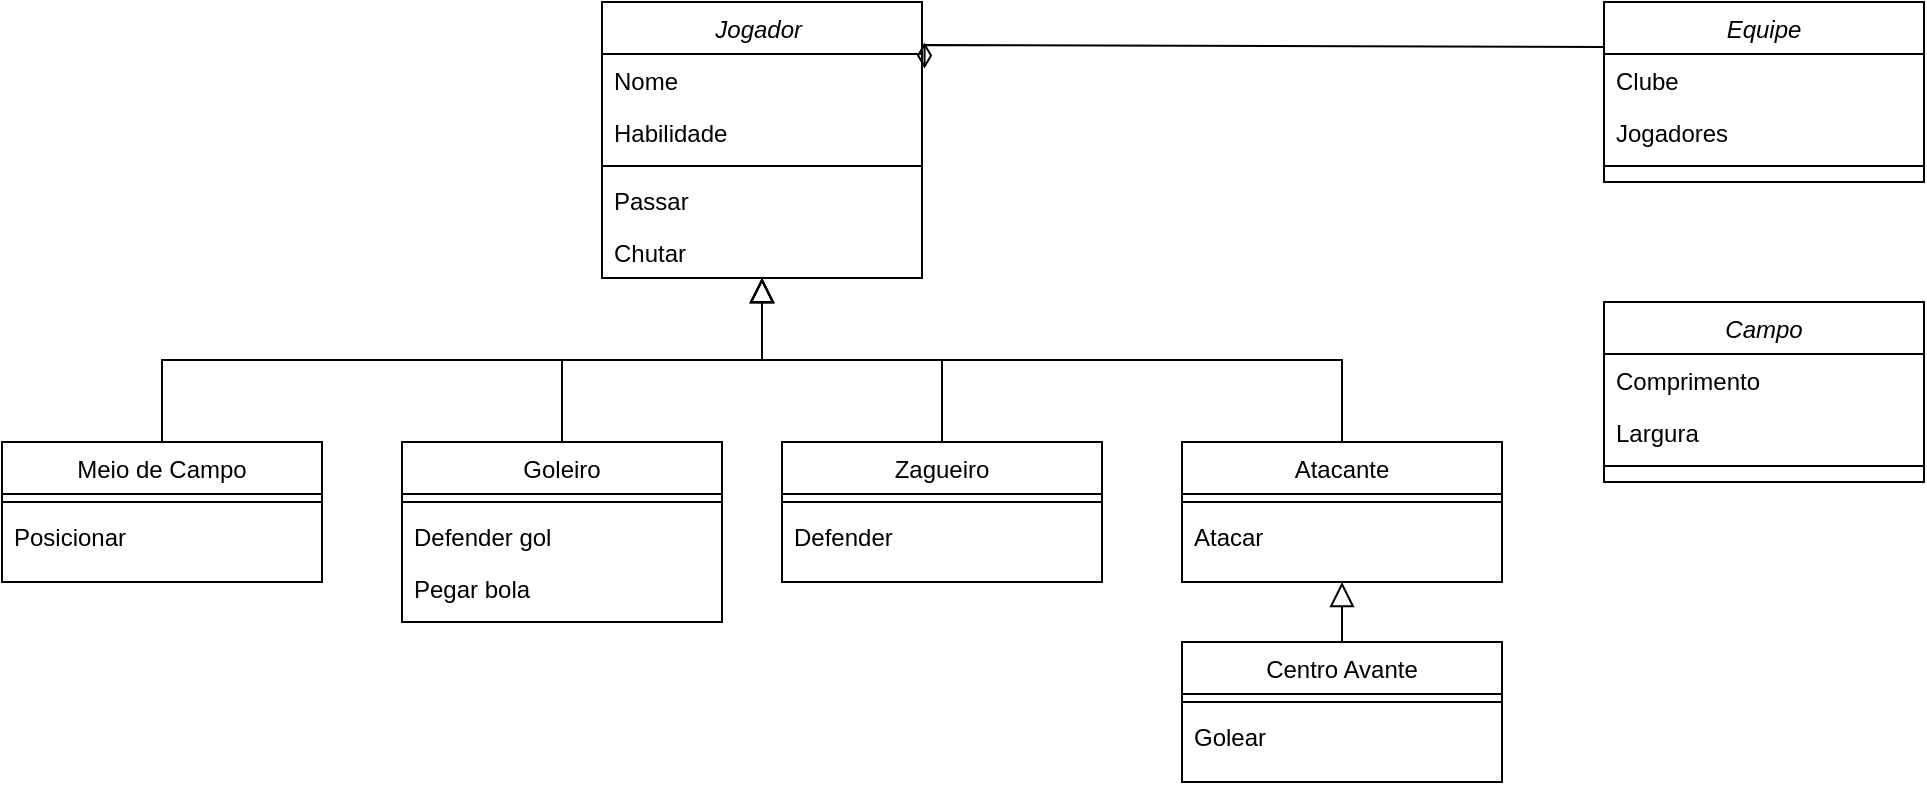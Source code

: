 <mxfile version="17.4.3" type="device"><diagram id="C5RBs43oDa-KdzZeNtuy" name="Page-1"><mxGraphModel dx="1111" dy="623" grid="1" gridSize="10" guides="1" tooltips="1" connect="1" arrows="1" fold="1" page="1" pageScale="1" pageWidth="827" pageHeight="1169" math="0" shadow="0"><root><mxCell id="WIyWlLk6GJQsqaUBKTNV-0"/><mxCell id="WIyWlLk6GJQsqaUBKTNV-1" parent="WIyWlLk6GJQsqaUBKTNV-0"/><mxCell id="zkfFHV4jXpPFQw0GAbJ--0" value="Jogador " style="swimlane;fontStyle=2;align=center;verticalAlign=top;childLayout=stackLayout;horizontal=1;startSize=26;horizontalStack=0;resizeParent=1;resizeLast=0;collapsible=1;marginBottom=0;rounded=0;shadow=0;strokeWidth=1;" parent="WIyWlLk6GJQsqaUBKTNV-1" vertex="1"><mxGeometry x="339" y="250" width="160" height="138" as="geometry"><mxRectangle x="220" y="120" width="160" height="26" as="alternateBounds"/></mxGeometry></mxCell><mxCell id="zkfFHV4jXpPFQw0GAbJ--1" value="Nome" style="text;align=left;verticalAlign=top;spacingLeft=4;spacingRight=4;overflow=hidden;rotatable=0;points=[[0,0.5],[1,0.5]];portConstraint=eastwest;" parent="zkfFHV4jXpPFQw0GAbJ--0" vertex="1"><mxGeometry y="26" width="160" height="26" as="geometry"/></mxCell><mxCell id="zkfFHV4jXpPFQw0GAbJ--2" value="Habilidade" style="text;align=left;verticalAlign=top;spacingLeft=4;spacingRight=4;overflow=hidden;rotatable=0;points=[[0,0.5],[1,0.5]];portConstraint=eastwest;rounded=0;shadow=0;html=0;" parent="zkfFHV4jXpPFQw0GAbJ--0" vertex="1"><mxGeometry y="52" width="160" height="26" as="geometry"/></mxCell><mxCell id="zkfFHV4jXpPFQw0GAbJ--4" value="" style="line;html=1;strokeWidth=1;align=left;verticalAlign=middle;spacingTop=-1;spacingLeft=3;spacingRight=3;rotatable=0;labelPosition=right;points=[];portConstraint=eastwest;" parent="zkfFHV4jXpPFQw0GAbJ--0" vertex="1"><mxGeometry y="78" width="160" height="8" as="geometry"/></mxCell><mxCell id="zkfFHV4jXpPFQw0GAbJ--3" value="Passar" style="text;align=left;verticalAlign=top;spacingLeft=4;spacingRight=4;overflow=hidden;rotatable=0;points=[[0,0.5],[1,0.5]];portConstraint=eastwest;rounded=0;shadow=0;html=0;" parent="zkfFHV4jXpPFQw0GAbJ--0" vertex="1"><mxGeometry y="86" width="160" height="26" as="geometry"/></mxCell><mxCell id="zkfFHV4jXpPFQw0GAbJ--5" value="Chutar" style="text;align=left;verticalAlign=top;spacingLeft=4;spacingRight=4;overflow=hidden;rotatable=0;points=[[0,0.5],[1,0.5]];portConstraint=eastwest;" parent="zkfFHV4jXpPFQw0GAbJ--0" vertex="1"><mxGeometry y="112" width="160" height="26" as="geometry"/></mxCell><mxCell id="zkfFHV4jXpPFQw0GAbJ--6" value="Goleiro" style="swimlane;fontStyle=0;align=center;verticalAlign=top;childLayout=stackLayout;horizontal=1;startSize=26;horizontalStack=0;resizeParent=1;resizeLast=0;collapsible=1;marginBottom=0;rounded=0;shadow=0;strokeWidth=1;" parent="WIyWlLk6GJQsqaUBKTNV-1" vertex="1"><mxGeometry x="239" y="470" width="160" height="90" as="geometry"><mxRectangle x="130" y="380" width="160" height="26" as="alternateBounds"/></mxGeometry></mxCell><mxCell id="zkfFHV4jXpPFQw0GAbJ--9" value="" style="line;html=1;strokeWidth=1;align=left;verticalAlign=middle;spacingTop=-1;spacingLeft=3;spacingRight=3;rotatable=0;labelPosition=right;points=[];portConstraint=eastwest;" parent="zkfFHV4jXpPFQw0GAbJ--6" vertex="1"><mxGeometry y="26" width="160" height="8" as="geometry"/></mxCell><mxCell id="zkfFHV4jXpPFQw0GAbJ--10" value="Defender gol" style="text;align=left;verticalAlign=top;spacingLeft=4;spacingRight=4;overflow=hidden;rotatable=0;points=[[0,0.5],[1,0.5]];portConstraint=eastwest;fontStyle=0" parent="zkfFHV4jXpPFQw0GAbJ--6" vertex="1"><mxGeometry y="34" width="160" height="26" as="geometry"/></mxCell><mxCell id="zkfFHV4jXpPFQw0GAbJ--11" value="Pegar bola" style="text;align=left;verticalAlign=top;spacingLeft=4;spacingRight=4;overflow=hidden;rotatable=0;points=[[0,0.5],[1,0.5]];portConstraint=eastwest;" parent="zkfFHV4jXpPFQw0GAbJ--6" vertex="1"><mxGeometry y="60" width="160" height="26" as="geometry"/></mxCell><mxCell id="zkfFHV4jXpPFQw0GAbJ--12" value="" style="endArrow=block;endSize=10;endFill=0;shadow=0;strokeWidth=1;rounded=0;edgeStyle=elbowEdgeStyle;elbow=vertical;" parent="WIyWlLk6GJQsqaUBKTNV-1" source="zkfFHV4jXpPFQw0GAbJ--6" target="zkfFHV4jXpPFQw0GAbJ--0" edge="1"><mxGeometry width="160" relative="1" as="geometry"><mxPoint x="319" y="313" as="sourcePoint"/><mxPoint x="319" y="313" as="targetPoint"/></mxGeometry></mxCell><mxCell id="XZT_1wcWy4P5HofvfU2M-32" style="edgeStyle=elbowEdgeStyle;shape=connector;rounded=0;orthogonalLoop=1;jettySize=auto;elbow=vertical;html=1;exitX=0.5;exitY=0;exitDx=0;exitDy=0;shadow=0;labelBackgroundColor=default;fontFamily=Helvetica;fontSize=11;fontColor=default;endArrow=block;endFill=0;endSize=10;strokeColor=default;strokeWidth=1;" edge="1" parent="WIyWlLk6GJQsqaUBKTNV-1" source="XZT_1wcWy4P5HofvfU2M-0" target="zkfFHV4jXpPFQw0GAbJ--5"><mxGeometry relative="1" as="geometry"/></mxCell><mxCell id="XZT_1wcWy4P5HofvfU2M-0" value="Zagueiro" style="swimlane;fontStyle=0;align=center;verticalAlign=top;childLayout=stackLayout;horizontal=1;startSize=26;horizontalStack=0;resizeParent=1;resizeLast=0;collapsible=1;marginBottom=0;rounded=0;shadow=0;strokeWidth=1;" vertex="1" parent="WIyWlLk6GJQsqaUBKTNV-1"><mxGeometry x="429" y="470" width="160" height="70" as="geometry"><mxRectangle x="130" y="380" width="160" height="26" as="alternateBounds"/></mxGeometry></mxCell><mxCell id="XZT_1wcWy4P5HofvfU2M-3" value="" style="line;html=1;strokeWidth=1;align=left;verticalAlign=middle;spacingTop=-1;spacingLeft=3;spacingRight=3;rotatable=0;labelPosition=right;points=[];portConstraint=eastwest;" vertex="1" parent="XZT_1wcWy4P5HofvfU2M-0"><mxGeometry y="26" width="160" height="8" as="geometry"/></mxCell><mxCell id="XZT_1wcWy4P5HofvfU2M-4" value="Defender" style="text;align=left;verticalAlign=top;spacingLeft=4;spacingRight=4;overflow=hidden;rotatable=0;points=[[0,0.5],[1,0.5]];portConstraint=eastwest;fontStyle=0" vertex="1" parent="XZT_1wcWy4P5HofvfU2M-0"><mxGeometry y="34" width="160" height="26" as="geometry"/></mxCell><mxCell id="XZT_1wcWy4P5HofvfU2M-30" style="edgeStyle=elbowEdgeStyle;shape=connector;rounded=0;orthogonalLoop=1;jettySize=auto;elbow=vertical;html=1;exitX=0.5;exitY=0;exitDx=0;exitDy=0;shadow=0;labelBackgroundColor=default;fontFamily=Helvetica;fontSize=11;fontColor=default;endArrow=block;endFill=0;endSize=10;strokeColor=default;strokeWidth=1;" edge="1" parent="WIyWlLk6GJQsqaUBKTNV-1" source="XZT_1wcWy4P5HofvfU2M-6" target="zkfFHV4jXpPFQw0GAbJ--5"><mxGeometry relative="1" as="geometry"/></mxCell><mxCell id="XZT_1wcWy4P5HofvfU2M-6" value="Meio de Campo" style="swimlane;fontStyle=0;align=center;verticalAlign=top;childLayout=stackLayout;horizontal=1;startSize=26;horizontalStack=0;resizeParent=1;resizeLast=0;collapsible=1;marginBottom=0;rounded=0;shadow=0;strokeWidth=1;" vertex="1" parent="WIyWlLk6GJQsqaUBKTNV-1"><mxGeometry x="39" y="470" width="160" height="70" as="geometry"><mxRectangle x="130" y="380" width="160" height="26" as="alternateBounds"/></mxGeometry></mxCell><mxCell id="XZT_1wcWy4P5HofvfU2M-9" value="" style="line;html=1;strokeWidth=1;align=left;verticalAlign=middle;spacingTop=-1;spacingLeft=3;spacingRight=3;rotatable=0;labelPosition=right;points=[];portConstraint=eastwest;" vertex="1" parent="XZT_1wcWy4P5HofvfU2M-6"><mxGeometry y="26" width="160" height="8" as="geometry"/></mxCell><mxCell id="XZT_1wcWy4P5HofvfU2M-10" value="Posicionar" style="text;align=left;verticalAlign=top;spacingLeft=4;spacingRight=4;overflow=hidden;rotatable=0;points=[[0,0.5],[1,0.5]];portConstraint=eastwest;fontStyle=0" vertex="1" parent="XZT_1wcWy4P5HofvfU2M-6"><mxGeometry y="34" width="160" height="26" as="geometry"/></mxCell><mxCell id="XZT_1wcWy4P5HofvfU2M-33" style="edgeStyle=elbowEdgeStyle;shape=connector;rounded=0;orthogonalLoop=1;jettySize=auto;elbow=vertical;html=1;exitX=0.5;exitY=0;exitDx=0;exitDy=0;shadow=0;labelBackgroundColor=default;fontFamily=Helvetica;fontSize=11;fontColor=default;endArrow=block;endFill=0;endSize=10;strokeColor=default;strokeWidth=1;" edge="1" parent="WIyWlLk6GJQsqaUBKTNV-1" source="XZT_1wcWy4P5HofvfU2M-12" target="zkfFHV4jXpPFQw0GAbJ--5"><mxGeometry relative="1" as="geometry"/></mxCell><mxCell id="XZT_1wcWy4P5HofvfU2M-12" value="Atacante" style="swimlane;fontStyle=0;align=center;verticalAlign=top;childLayout=stackLayout;horizontal=1;startSize=26;horizontalStack=0;resizeParent=1;resizeLast=0;collapsible=1;marginBottom=0;rounded=0;shadow=0;strokeWidth=1;" vertex="1" parent="WIyWlLk6GJQsqaUBKTNV-1"><mxGeometry x="629" y="470" width="160" height="70" as="geometry"><mxRectangle x="130" y="380" width="160" height="26" as="alternateBounds"/></mxGeometry></mxCell><mxCell id="XZT_1wcWy4P5HofvfU2M-15" value="" style="line;html=1;strokeWidth=1;align=left;verticalAlign=middle;spacingTop=-1;spacingLeft=3;spacingRight=3;rotatable=0;labelPosition=right;points=[];portConstraint=eastwest;" vertex="1" parent="XZT_1wcWy4P5HofvfU2M-12"><mxGeometry y="26" width="160" height="8" as="geometry"/></mxCell><mxCell id="XZT_1wcWy4P5HofvfU2M-16" value="Atacar" style="text;align=left;verticalAlign=top;spacingLeft=4;spacingRight=4;overflow=hidden;rotatable=0;points=[[0,0.5],[1,0.5]];portConstraint=eastwest;fontStyle=0" vertex="1" parent="XZT_1wcWy4P5HofvfU2M-12"><mxGeometry y="34" width="160" height="26" as="geometry"/></mxCell><mxCell id="XZT_1wcWy4P5HofvfU2M-36" style="edgeStyle=elbowEdgeStyle;shape=connector;rounded=0;orthogonalLoop=1;jettySize=auto;elbow=vertical;html=1;exitX=0.5;exitY=0;exitDx=0;exitDy=0;entryX=0.5;entryY=1;entryDx=0;entryDy=0;shadow=0;labelBackgroundColor=default;fontFamily=Helvetica;fontSize=11;fontColor=default;endArrow=block;endFill=0;endSize=10;strokeColor=default;strokeWidth=1;" edge="1" parent="WIyWlLk6GJQsqaUBKTNV-1" source="XZT_1wcWy4P5HofvfU2M-18" target="XZT_1wcWy4P5HofvfU2M-12"><mxGeometry relative="1" as="geometry"/></mxCell><mxCell id="XZT_1wcWy4P5HofvfU2M-18" value="Centro Avante" style="swimlane;fontStyle=0;align=center;verticalAlign=top;childLayout=stackLayout;horizontal=1;startSize=26;horizontalStack=0;resizeParent=1;resizeLast=0;collapsible=1;marginBottom=0;rounded=0;shadow=0;strokeWidth=1;" vertex="1" parent="WIyWlLk6GJQsqaUBKTNV-1"><mxGeometry x="629" y="570" width="160" height="70" as="geometry"><mxRectangle x="130" y="380" width="160" height="26" as="alternateBounds"/></mxGeometry></mxCell><mxCell id="XZT_1wcWy4P5HofvfU2M-21" value="" style="line;html=1;strokeWidth=1;align=left;verticalAlign=middle;spacingTop=-1;spacingLeft=3;spacingRight=3;rotatable=0;labelPosition=right;points=[];portConstraint=eastwest;" vertex="1" parent="XZT_1wcWy4P5HofvfU2M-18"><mxGeometry y="26" width="160" height="8" as="geometry"/></mxCell><mxCell id="XZT_1wcWy4P5HofvfU2M-22" value="Golear" style="text;align=left;verticalAlign=top;spacingLeft=4;spacingRight=4;overflow=hidden;rotatable=0;points=[[0,0.5],[1,0.5]];portConstraint=eastwest;fontStyle=0" vertex="1" parent="XZT_1wcWy4P5HofvfU2M-18"><mxGeometry y="34" width="160" height="26" as="geometry"/></mxCell><mxCell id="XZT_1wcWy4P5HofvfU2M-64" style="edgeStyle=elbowEdgeStyle;shape=connector;rounded=0;orthogonalLoop=1;jettySize=auto;elbow=vertical;html=1;exitX=0;exitY=0.25;exitDx=0;exitDy=0;entryX=1.008;entryY=0.147;entryDx=0;entryDy=0;entryPerimeter=0;shadow=0;labelBackgroundColor=default;fontFamily=Helvetica;fontSize=11;fontColor=default;endArrow=diamondThin;endFill=0;endSize=10;strokeColor=default;strokeWidth=1;" edge="1" parent="WIyWlLk6GJQsqaUBKTNV-1" source="XZT_1wcWy4P5HofvfU2M-37" target="zkfFHV4jXpPFQw0GAbJ--0"><mxGeometry relative="1" as="geometry"/></mxCell><mxCell id="XZT_1wcWy4P5HofvfU2M-37" value="Equipe" style="swimlane;fontStyle=2;align=center;verticalAlign=top;childLayout=stackLayout;horizontal=1;startSize=26;horizontalStack=0;resizeParent=1;resizeLast=0;collapsible=1;marginBottom=0;rounded=0;shadow=0;strokeWidth=1;" vertex="1" parent="WIyWlLk6GJQsqaUBKTNV-1"><mxGeometry x="840" y="250" width="160" height="90" as="geometry"><mxRectangle x="220" y="120" width="160" height="26" as="alternateBounds"/></mxGeometry></mxCell><mxCell id="XZT_1wcWy4P5HofvfU2M-38" value="Clube" style="text;align=left;verticalAlign=top;spacingLeft=4;spacingRight=4;overflow=hidden;rotatable=0;points=[[0,0.5],[1,0.5]];portConstraint=eastwest;" vertex="1" parent="XZT_1wcWy4P5HofvfU2M-37"><mxGeometry y="26" width="160" height="26" as="geometry"/></mxCell><mxCell id="XZT_1wcWy4P5HofvfU2M-39" value="Jogadores" style="text;align=left;verticalAlign=top;spacingLeft=4;spacingRight=4;overflow=hidden;rotatable=0;points=[[0,0.5],[1,0.5]];portConstraint=eastwest;rounded=0;shadow=0;html=0;" vertex="1" parent="XZT_1wcWy4P5HofvfU2M-37"><mxGeometry y="52" width="160" height="26" as="geometry"/></mxCell><mxCell id="XZT_1wcWy4P5HofvfU2M-40" value="" style="line;html=1;strokeWidth=1;align=left;verticalAlign=middle;spacingTop=-1;spacingLeft=3;spacingRight=3;rotatable=0;labelPosition=right;points=[];portConstraint=eastwest;" vertex="1" parent="XZT_1wcWy4P5HofvfU2M-37"><mxGeometry y="78" width="160" height="8" as="geometry"/></mxCell><mxCell id="XZT_1wcWy4P5HofvfU2M-65" value="Campo" style="swimlane;fontStyle=2;align=center;verticalAlign=top;childLayout=stackLayout;horizontal=1;startSize=26;horizontalStack=0;resizeParent=1;resizeLast=0;collapsible=1;marginBottom=0;rounded=0;shadow=0;strokeWidth=1;" vertex="1" parent="WIyWlLk6GJQsqaUBKTNV-1"><mxGeometry x="840" y="400" width="160" height="90" as="geometry"><mxRectangle x="220" y="120" width="160" height="26" as="alternateBounds"/></mxGeometry></mxCell><mxCell id="XZT_1wcWy4P5HofvfU2M-66" value="Comprimento" style="text;align=left;verticalAlign=top;spacingLeft=4;spacingRight=4;overflow=hidden;rotatable=0;points=[[0,0.5],[1,0.5]];portConstraint=eastwest;" vertex="1" parent="XZT_1wcWy4P5HofvfU2M-65"><mxGeometry y="26" width="160" height="26" as="geometry"/></mxCell><mxCell id="XZT_1wcWy4P5HofvfU2M-67" value="Largura" style="text;align=left;verticalAlign=top;spacingLeft=4;spacingRight=4;overflow=hidden;rotatable=0;points=[[0,0.5],[1,0.5]];portConstraint=eastwest;rounded=0;shadow=0;html=0;" vertex="1" parent="XZT_1wcWy4P5HofvfU2M-65"><mxGeometry y="52" width="160" height="26" as="geometry"/></mxCell><mxCell id="XZT_1wcWy4P5HofvfU2M-68" value="" style="line;html=1;strokeWidth=1;align=left;verticalAlign=middle;spacingTop=-1;spacingLeft=3;spacingRight=3;rotatable=0;labelPosition=right;points=[];portConstraint=eastwest;" vertex="1" parent="XZT_1wcWy4P5HofvfU2M-65"><mxGeometry y="78" width="160" height="8" as="geometry"/></mxCell></root></mxGraphModel></diagram></mxfile>